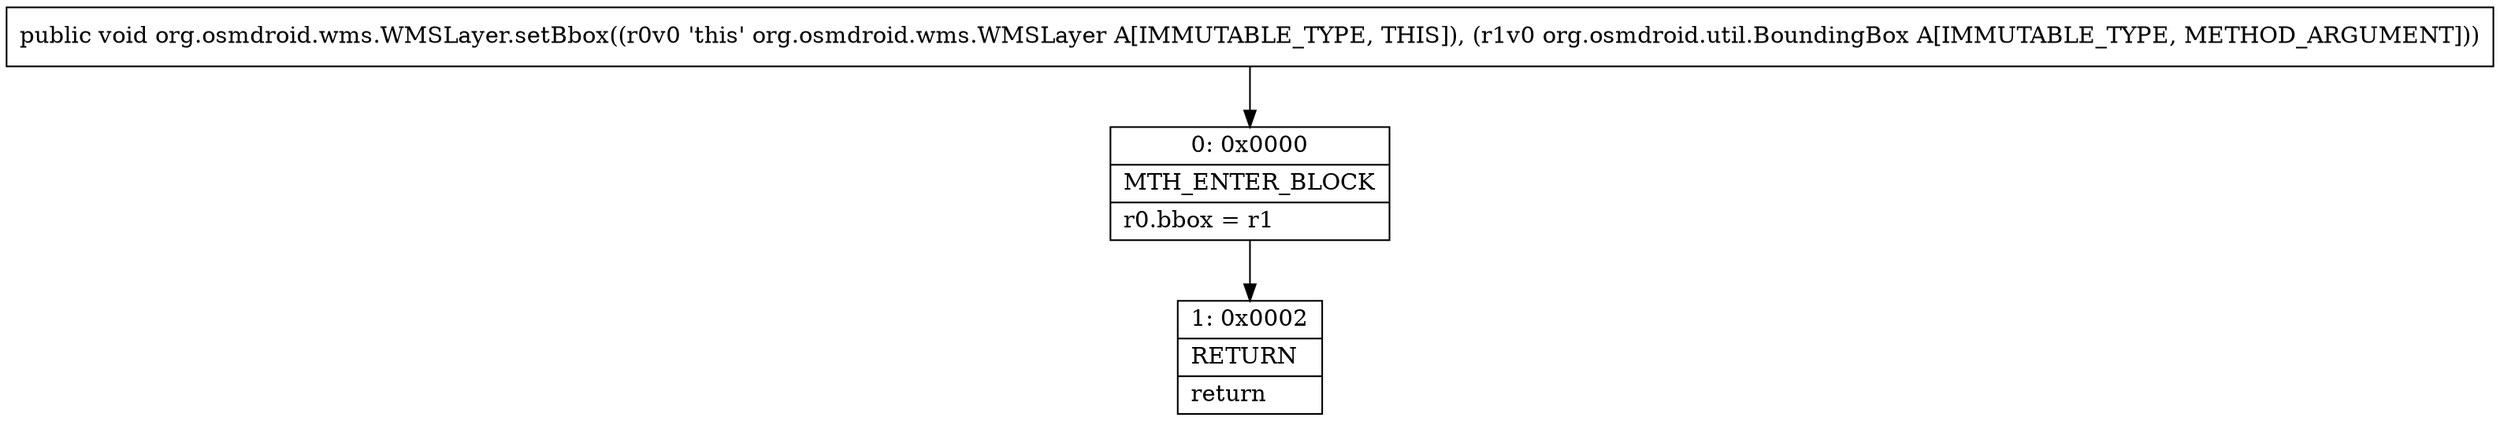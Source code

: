 digraph "CFG fororg.osmdroid.wms.WMSLayer.setBbox(Lorg\/osmdroid\/util\/BoundingBox;)V" {
Node_0 [shape=record,label="{0\:\ 0x0000|MTH_ENTER_BLOCK\l|r0.bbox = r1\l}"];
Node_1 [shape=record,label="{1\:\ 0x0002|RETURN\l|return\l}"];
MethodNode[shape=record,label="{public void org.osmdroid.wms.WMSLayer.setBbox((r0v0 'this' org.osmdroid.wms.WMSLayer A[IMMUTABLE_TYPE, THIS]), (r1v0 org.osmdroid.util.BoundingBox A[IMMUTABLE_TYPE, METHOD_ARGUMENT])) }"];
MethodNode -> Node_0;
Node_0 -> Node_1;
}

